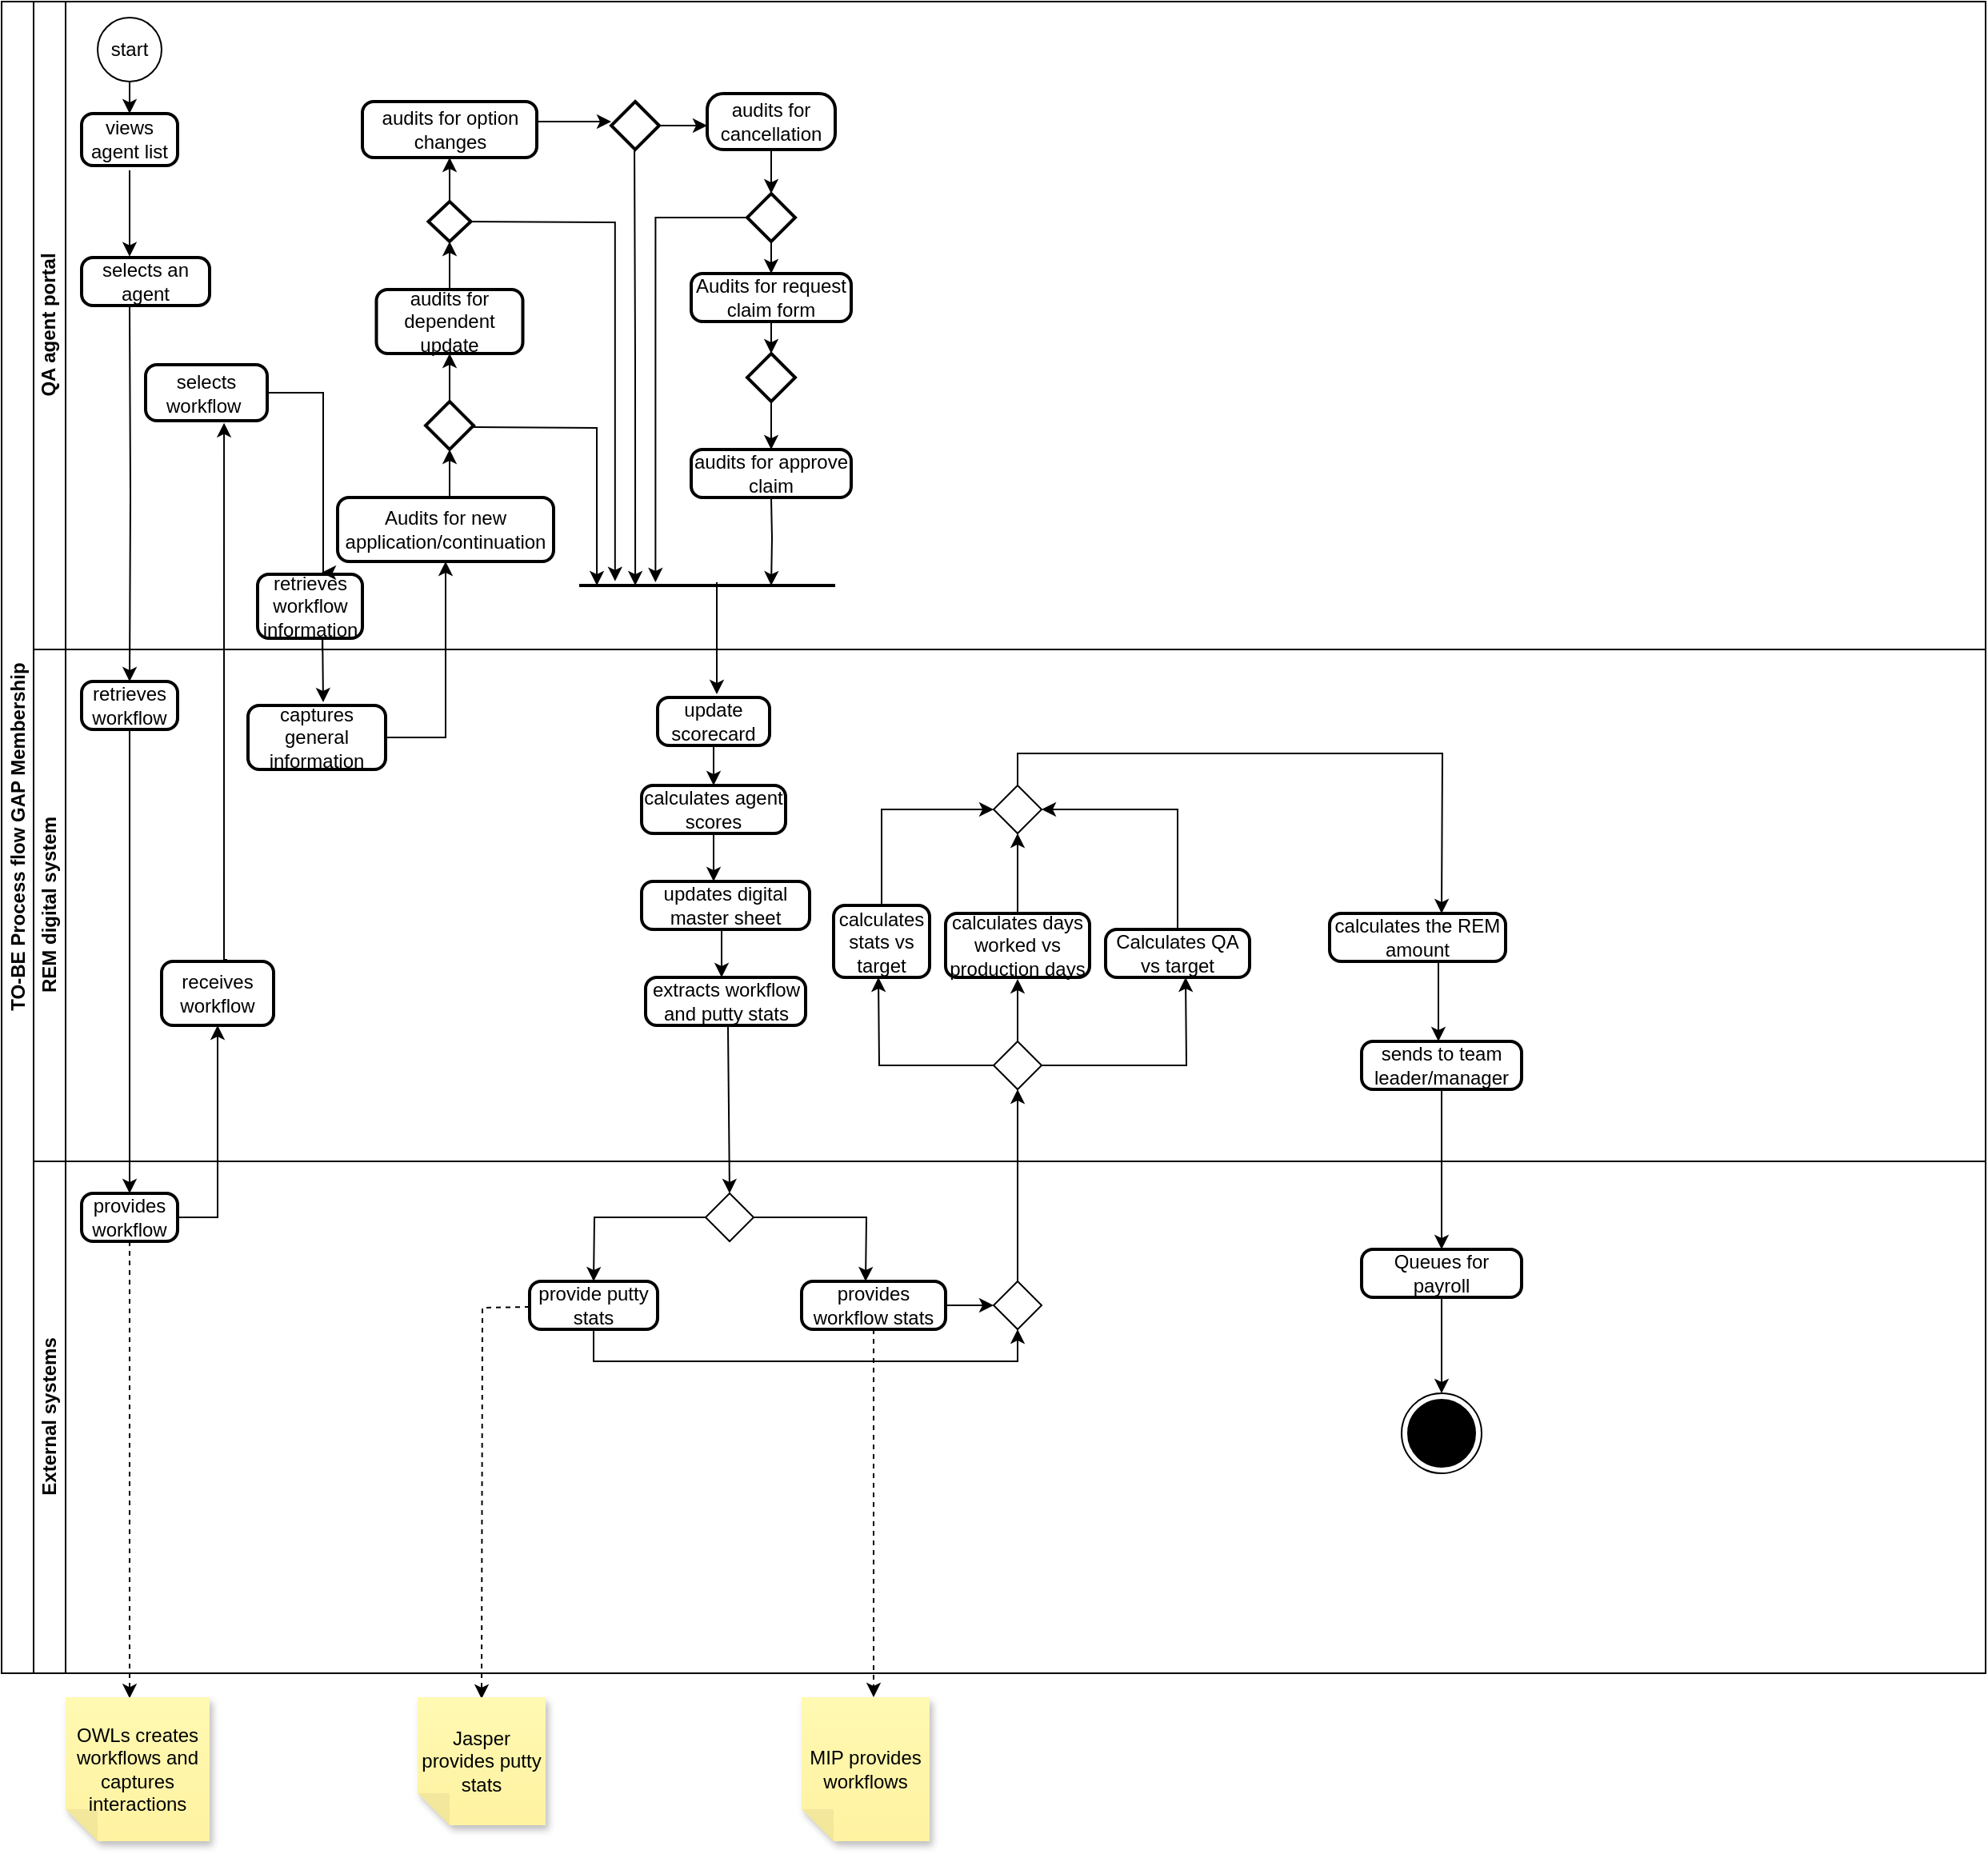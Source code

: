 <mxfile version="26.0.11">
  <diagram id="prtHgNgQTEPvFCAcTncT" name="Page-1">
    <mxGraphModel dx="712" dy="813" grid="1" gridSize="10" guides="1" tooltips="1" connect="1" arrows="1" fold="1" page="1" pageScale="1" pageWidth="827" pageHeight="1169" math="0" shadow="0">
      <root>
        <mxCell id="0" />
        <mxCell id="1" parent="0" />
        <mxCell id="dNxyNK7c78bLwvsdeMH5-19" value="TO-BE Process flow GAP Membership" style="swimlane;html=1;childLayout=stackLayout;resizeParent=1;resizeParentMax=0;horizontal=0;startSize=20;horizontalStack=0;" parent="1" vertex="1">
          <mxGeometry x="60" y="120" width="1240" height="1045" as="geometry" />
        </mxCell>
        <mxCell id="dNxyNK7c78bLwvsdeMH5-20" value="QA agent portal" style="swimlane;html=1;startSize=20;horizontal=0;" parent="dNxyNK7c78bLwvsdeMH5-19" vertex="1">
          <mxGeometry x="20" width="1220" height="405" as="geometry" />
        </mxCell>
        <mxCell id="OFsFPjKPwNeVRa6siwct-4" style="edgeStyle=orthogonalEdgeStyle;rounded=0;orthogonalLoop=1;jettySize=auto;html=1;exitX=0.5;exitY=1;exitDx=0;exitDy=0;" parent="dNxyNK7c78bLwvsdeMH5-20" source="OFsFPjKPwNeVRa6siwct-3" edge="1">
          <mxGeometry relative="1" as="geometry">
            <mxPoint x="60" y="70" as="targetPoint" />
          </mxGeometry>
        </mxCell>
        <mxCell id="dNxyNK7c78bLwvsdeMH5-23" value="start" style="ellipse;whiteSpace=wrap;html=1;" parent="dNxyNK7c78bLwvsdeMH5-20" vertex="1">
          <mxGeometry x="40" y="10" width="40" height="40" as="geometry" />
        </mxCell>
        <mxCell id="OFsFPjKPwNeVRa6siwct-5" value="" style="edgeStyle=orthogonalEdgeStyle;rounded=0;orthogonalLoop=1;jettySize=auto;html=1;exitX=0.5;exitY=1;exitDx=0;exitDy=0;" parent="dNxyNK7c78bLwvsdeMH5-20" source="dNxyNK7c78bLwvsdeMH5-23" target="OFsFPjKPwNeVRa6siwct-3" edge="1">
          <mxGeometry relative="1" as="geometry">
            <mxPoint x="140" y="190" as="targetPoint" />
            <mxPoint x="140" y="170" as="sourcePoint" />
          </mxGeometry>
        </mxCell>
        <mxCell id="OFsFPjKPwNeVRa6siwct-3" value="views agent list" style="rounded=1;whiteSpace=wrap;html=1;absoluteArcSize=1;arcSize=14;strokeWidth=2;" parent="dNxyNK7c78bLwvsdeMH5-20" vertex="1">
          <mxGeometry x="30" y="70" width="60" height="32.5" as="geometry" />
        </mxCell>
        <mxCell id="OFsFPjKPwNeVRa6siwct-49" style="edgeStyle=orthogonalEdgeStyle;rounded=0;orthogonalLoop=1;jettySize=auto;html=1;exitX=1;exitY=0.5;exitDx=0;exitDy=0;" parent="dNxyNK7c78bLwvsdeMH5-20" edge="1">
          <mxGeometry relative="1" as="geometry">
            <mxPoint x="361" y="75" as="targetPoint" />
            <mxPoint x="310" y="75" as="sourcePoint" />
          </mxGeometry>
        </mxCell>
        <mxCell id="OFsFPjKPwNeVRa6siwct-50" style="edgeStyle=orthogonalEdgeStyle;rounded=0;orthogonalLoop=1;jettySize=auto;html=1;exitX=0.5;exitY=1;exitDx=0;exitDy=0;" parent="dNxyNK7c78bLwvsdeMH5-20" source="OFsFPjKPwNeVRa6siwct-51" edge="1">
          <mxGeometry relative="1" as="geometry">
            <mxPoint x="461" y="120" as="targetPoint" />
          </mxGeometry>
        </mxCell>
        <mxCell id="OFsFPjKPwNeVRa6siwct-51" value="audits for cancellation" style="rounded=1;whiteSpace=wrap;html=1;absoluteArcSize=1;arcSize=20;strokeWidth=2;" parent="dNxyNK7c78bLwvsdeMH5-20" vertex="1">
          <mxGeometry x="421" y="57.5" width="80" height="35" as="geometry" />
        </mxCell>
        <mxCell id="OFsFPjKPwNeVRa6siwct-99" style="edgeStyle=orthogonalEdgeStyle;rounded=0;orthogonalLoop=1;jettySize=auto;html=1;entryX=0.75;entryY=0.5;entryDx=0;entryDy=0;entryPerimeter=0;" parent="dNxyNK7c78bLwvsdeMH5-20" target="OFsFPjKPwNeVRa6siwct-98" edge="1">
          <mxGeometry relative="1" as="geometry">
            <mxPoint x="461" y="360" as="targetPoint" />
            <mxPoint x="461" y="310" as="sourcePoint" />
          </mxGeometry>
        </mxCell>
        <mxCell id="OFsFPjKPwNeVRa6siwct-105" style="edgeStyle=orthogonalEdgeStyle;rounded=0;orthogonalLoop=1;jettySize=auto;html=1;exitX=0.5;exitY=1;exitDx=0;exitDy=0;" parent="dNxyNK7c78bLwvsdeMH5-20" source="OFsFPjKPwNeVRa6siwct-52" edge="1">
          <mxGeometry relative="1" as="geometry">
            <mxPoint x="461" y="220" as="targetPoint" />
          </mxGeometry>
        </mxCell>
        <mxCell id="OFsFPjKPwNeVRa6siwct-52" value="Audits for request claim form" style="rounded=1;whiteSpace=wrap;html=1;absoluteArcSize=1;arcSize=14;strokeWidth=2;" parent="dNxyNK7c78bLwvsdeMH5-20" vertex="1">
          <mxGeometry x="411" y="170" width="100" height="30" as="geometry" />
        </mxCell>
        <mxCell id="OFsFPjKPwNeVRa6siwct-53" style="edgeStyle=orthogonalEdgeStyle;rounded=0;orthogonalLoop=1;jettySize=auto;html=1;exitX=1;exitY=0.5;exitDx=0;exitDy=0;exitPerimeter=0;" parent="dNxyNK7c78bLwvsdeMH5-20" source="OFsFPjKPwNeVRa6siwct-54" edge="1">
          <mxGeometry relative="1" as="geometry">
            <mxPoint x="421" y="78" as="targetPoint" />
          </mxGeometry>
        </mxCell>
        <mxCell id="OFsFPjKPwNeVRa6siwct-89" style="edgeStyle=orthogonalEdgeStyle;rounded=0;orthogonalLoop=1;jettySize=auto;html=1;exitX=0.5;exitY=1;exitDx=0;exitDy=0;exitPerimeter=0;entryX=0.219;entryY=1.3;entryDx=0;entryDy=0;entryPerimeter=0;" parent="dNxyNK7c78bLwvsdeMH5-20" edge="1">
          <mxGeometry relative="1" as="geometry">
            <mxPoint x="376.04" y="365" as="targetPoint" />
            <mxPoint x="375.5" y="84.5" as="sourcePoint" />
          </mxGeometry>
        </mxCell>
        <mxCell id="OFsFPjKPwNeVRa6siwct-54" value="" style="strokeWidth=2;html=1;shape=mxgraph.flowchart.decision;whiteSpace=wrap;" parent="dNxyNK7c78bLwvsdeMH5-20" vertex="1">
          <mxGeometry x="361" y="62.5" width="30" height="30" as="geometry" />
        </mxCell>
        <mxCell id="OFsFPjKPwNeVRa6siwct-55" style="edgeStyle=orthogonalEdgeStyle;rounded=0;orthogonalLoop=1;jettySize=auto;html=1;exitX=0.5;exitY=1;exitDx=0;exitDy=0;exitPerimeter=0;" parent="dNxyNK7c78bLwvsdeMH5-20" source="OFsFPjKPwNeVRa6siwct-56" edge="1">
          <mxGeometry relative="1" as="geometry">
            <mxPoint x="461" y="170" as="targetPoint" />
          </mxGeometry>
        </mxCell>
        <mxCell id="OFsFPjKPwNeVRa6siwct-97" style="edgeStyle=orthogonalEdgeStyle;rounded=0;orthogonalLoop=1;jettySize=auto;html=1;exitX=0;exitY=0.5;exitDx=0;exitDy=0;exitPerimeter=0;entryX=0.298;entryY=0.3;entryDx=0;entryDy=0;entryPerimeter=0;" parent="dNxyNK7c78bLwvsdeMH5-20" source="OFsFPjKPwNeVRa6siwct-56" target="OFsFPjKPwNeVRa6siwct-98" edge="1">
          <mxGeometry relative="1" as="geometry">
            <mxPoint x="390" y="360" as="targetPoint" />
          </mxGeometry>
        </mxCell>
        <mxCell id="OFsFPjKPwNeVRa6siwct-56" value="" style="strokeWidth=2;html=1;shape=mxgraph.flowchart.decision;whiteSpace=wrap;" parent="dNxyNK7c78bLwvsdeMH5-20" vertex="1">
          <mxGeometry x="446" y="120" width="30" height="30" as="geometry" />
        </mxCell>
        <mxCell id="OFsFPjKPwNeVRa6siwct-72" value="selects workflow&amp;nbsp;" style="rounded=1;whiteSpace=wrap;html=1;absoluteArcSize=1;arcSize=14;strokeWidth=2;" parent="dNxyNK7c78bLwvsdeMH5-20" vertex="1">
          <mxGeometry x="70" y="227" width="76" height="35" as="geometry" />
        </mxCell>
        <mxCell id="OFsFPjKPwNeVRa6siwct-74" value="Audits for new application/continuation" style="rounded=1;whiteSpace=wrap;html=1;absoluteArcSize=1;arcSize=14;strokeWidth=2;" parent="dNxyNK7c78bLwvsdeMH5-20" vertex="1">
          <mxGeometry x="190" y="310" width="135" height="40" as="geometry" />
        </mxCell>
        <mxCell id="OFsFPjKPwNeVRa6siwct-75" value="audits for dependent update" style="rounded=1;whiteSpace=wrap;html=1;absoluteArcSize=1;arcSize=14;strokeWidth=2;" parent="dNxyNK7c78bLwvsdeMH5-20" vertex="1">
          <mxGeometry x="214.25" y="180" width="91.5" height="40" as="geometry" />
        </mxCell>
        <mxCell id="OFsFPjKPwNeVRa6siwct-76" value="audits for option changes" style="rounded=1;whiteSpace=wrap;html=1;absoluteArcSize=1;arcSize=14;strokeWidth=2;" parent="dNxyNK7c78bLwvsdeMH5-20" vertex="1">
          <mxGeometry x="205.5" y="62.5" width="109" height="35" as="geometry" />
        </mxCell>
        <mxCell id="OFsFPjKPwNeVRa6siwct-90" style="edgeStyle=orthogonalEdgeStyle;rounded=0;orthogonalLoop=1;jettySize=auto;html=1;exitX=0.5;exitY=0;exitDx=0;exitDy=0;exitPerimeter=0;entryX=0.5;entryY=1;entryDx=0;entryDy=0;" parent="dNxyNK7c78bLwvsdeMH5-20" source="OFsFPjKPwNeVRa6siwct-78" target="OFsFPjKPwNeVRa6siwct-75" edge="1">
          <mxGeometry relative="1" as="geometry" />
        </mxCell>
        <mxCell id="OFsFPjKPwNeVRa6siwct-93" style="edgeStyle=orthogonalEdgeStyle;rounded=0;orthogonalLoop=1;jettySize=auto;html=1;exitX=1;exitY=0.5;exitDx=0;exitDy=0;exitPerimeter=0;entryX=0.069;entryY=0.5;entryDx=0;entryDy=0;entryPerimeter=0;" parent="dNxyNK7c78bLwvsdeMH5-20" target="OFsFPjKPwNeVRa6siwct-98" edge="1">
          <mxGeometry relative="1" as="geometry">
            <mxPoint x="348.68" y="359.33" as="targetPoint" />
            <mxPoint x="275" y="266" as="sourcePoint" />
          </mxGeometry>
        </mxCell>
        <mxCell id="OFsFPjKPwNeVRa6siwct-78" value="" style="strokeWidth=2;html=1;shape=mxgraph.flowchart.decision;whiteSpace=wrap;" parent="dNxyNK7c78bLwvsdeMH5-20" vertex="1">
          <mxGeometry x="245" y="250" width="30" height="30" as="geometry" />
        </mxCell>
        <mxCell id="OFsFPjKPwNeVRa6siwct-87" style="edgeStyle=orthogonalEdgeStyle;rounded=0;orthogonalLoop=1;jettySize=auto;html=1;exitX=0.5;exitY=0;exitDx=0;exitDy=0;exitPerimeter=0;entryX=0.5;entryY=1;entryDx=0;entryDy=0;" parent="dNxyNK7c78bLwvsdeMH5-20" source="OFsFPjKPwNeVRa6siwct-82" target="OFsFPjKPwNeVRa6siwct-76" edge="1">
          <mxGeometry relative="1" as="geometry" />
        </mxCell>
        <mxCell id="OFsFPjKPwNeVRa6siwct-92" style="edgeStyle=orthogonalEdgeStyle;rounded=0;orthogonalLoop=1;jettySize=auto;html=1;exitX=1;exitY=0.5;exitDx=0;exitDy=0;exitPerimeter=0;entryX=0.14;entryY=0.233;entryDx=0;entryDy=0;entryPerimeter=0;" parent="dNxyNK7c78bLwvsdeMH5-20" target="OFsFPjKPwNeVRa6siwct-98" edge="1">
          <mxGeometry relative="1" as="geometry">
            <mxPoint x="364" y="360" as="targetPoint" />
            <mxPoint x="267.25" y="137.5" as="sourcePoint" />
          </mxGeometry>
        </mxCell>
        <mxCell id="OFsFPjKPwNeVRa6siwct-82" value="" style="strokeWidth=2;html=1;shape=mxgraph.flowchart.decision;whiteSpace=wrap;" parent="dNxyNK7c78bLwvsdeMH5-20" vertex="1">
          <mxGeometry x="246.75" y="125" width="26.5" height="25" as="geometry" />
        </mxCell>
        <mxCell id="OFsFPjKPwNeVRa6siwct-88" style="edgeStyle=orthogonalEdgeStyle;rounded=0;orthogonalLoop=1;jettySize=auto;html=1;exitX=0.5;exitY=0;exitDx=0;exitDy=0;entryX=0.5;entryY=1;entryDx=0;entryDy=0;entryPerimeter=0;" parent="dNxyNK7c78bLwvsdeMH5-20" source="OFsFPjKPwNeVRa6siwct-75" target="OFsFPjKPwNeVRa6siwct-82" edge="1">
          <mxGeometry relative="1" as="geometry" />
        </mxCell>
        <mxCell id="OFsFPjKPwNeVRa6siwct-91" style="edgeStyle=orthogonalEdgeStyle;rounded=0;orthogonalLoop=1;jettySize=auto;html=1;exitX=0.5;exitY=0;exitDx=0;exitDy=0;entryX=0.5;entryY=1;entryDx=0;entryDy=0;entryPerimeter=0;" parent="dNxyNK7c78bLwvsdeMH5-20" source="OFsFPjKPwNeVRa6siwct-74" target="OFsFPjKPwNeVRa6siwct-78" edge="1">
          <mxGeometry relative="1" as="geometry" />
        </mxCell>
        <mxCell id="OFsFPjKPwNeVRa6siwct-98" value="" style="line;strokeWidth=2;html=1;" parent="dNxyNK7c78bLwvsdeMH5-20" vertex="1">
          <mxGeometry x="341" y="360" width="160" height="10" as="geometry" />
        </mxCell>
        <mxCell id="OFsFPjKPwNeVRa6siwct-101" value="" style="endArrow=classic;html=1;rounded=0;" parent="dNxyNK7c78bLwvsdeMH5-20" edge="1">
          <mxGeometry width="50" height="50" relative="1" as="geometry">
            <mxPoint x="427" y="363" as="sourcePoint" />
            <mxPoint x="427" y="433" as="targetPoint" />
          </mxGeometry>
        </mxCell>
        <mxCell id="Nf8IEL31joCPBYQGHoLH-1" style="edgeStyle=orthogonalEdgeStyle;rounded=0;orthogonalLoop=1;jettySize=auto;html=1;exitX=0.5;exitY=1;exitDx=0;exitDy=0;exitPerimeter=0;entryX=0.5;entryY=0;entryDx=0;entryDy=0;" edge="1" parent="dNxyNK7c78bLwvsdeMH5-20" source="OFsFPjKPwNeVRa6siwct-107" target="fAiptgPwoaIp5djZWvxq-43">
          <mxGeometry relative="1" as="geometry" />
        </mxCell>
        <mxCell id="OFsFPjKPwNeVRa6siwct-107" value="" style="strokeWidth=2;html=1;shape=mxgraph.flowchart.decision;whiteSpace=wrap;" parent="dNxyNK7c78bLwvsdeMH5-20" vertex="1">
          <mxGeometry x="446" y="220" width="30" height="30" as="geometry" />
        </mxCell>
        <mxCell id="fAiptgPwoaIp5djZWvxq-43" value="audits for approve claim" style="rounded=1;whiteSpace=wrap;html=1;absoluteArcSize=1;arcSize=14;strokeWidth=2;" parent="dNxyNK7c78bLwvsdeMH5-20" vertex="1">
          <mxGeometry x="411" y="280" width="100" height="30" as="geometry" />
        </mxCell>
        <mxCell id="OFsFPjKPwNeVRa6siwct-112" value="selects an agent" style="rounded=1;whiteSpace=wrap;html=1;absoluteArcSize=1;arcSize=14;strokeWidth=2;" parent="dNxyNK7c78bLwvsdeMH5-20" vertex="1">
          <mxGeometry x="30" y="160" width="80" height="30" as="geometry" />
        </mxCell>
        <mxCell id="OFsFPjKPwNeVRa6siwct-113" style="edgeStyle=orthogonalEdgeStyle;rounded=0;orthogonalLoop=1;jettySize=auto;html=1;exitX=0.5;exitY=1;exitDx=0;exitDy=0;entryX=0.375;entryY=-0.122;entryDx=0;entryDy=0;entryPerimeter=0;" parent="dNxyNK7c78bLwvsdeMH5-20" edge="1">
          <mxGeometry relative="1" as="geometry">
            <mxPoint x="60" y="105.5" as="sourcePoint" />
            <mxPoint x="60" y="159.34" as="targetPoint" />
            <Array as="points">
              <mxPoint x="60" y="153" />
              <mxPoint x="60" y="153" />
            </Array>
          </mxGeometry>
        </mxCell>
        <mxCell id="Nf8IEL31joCPBYQGHoLH-8" style="edgeStyle=orthogonalEdgeStyle;rounded=0;orthogonalLoop=1;jettySize=auto;html=1;exitX=0.5;exitY=1;exitDx=0;exitDy=0;" edge="1" parent="dNxyNK7c78bLwvsdeMH5-20">
          <mxGeometry relative="1" as="geometry">
            <mxPoint x="181" y="438" as="targetPoint" />
            <mxPoint x="180.5" y="406" as="sourcePoint" />
            <Array as="points">
              <mxPoint x="181" y="390" />
              <mxPoint x="181" y="390" />
            </Array>
          </mxGeometry>
        </mxCell>
        <mxCell id="Nf8IEL31joCPBYQGHoLH-5" value="retrieves workflow information" style="rounded=1;whiteSpace=wrap;html=1;absoluteArcSize=1;arcSize=14;strokeWidth=2;" vertex="1" parent="dNxyNK7c78bLwvsdeMH5-20">
          <mxGeometry x="140" y="358" width="65.5" height="40" as="geometry" />
        </mxCell>
        <mxCell id="OFsFPjKPwNeVRa6siwct-103" style="edgeStyle=orthogonalEdgeStyle;rounded=0;orthogonalLoop=1;jettySize=auto;html=1;exitX=1;exitY=0.5;exitDx=0;exitDy=0;" parent="dNxyNK7c78bLwvsdeMH5-20" edge="1">
          <mxGeometry relative="1" as="geometry">
            <mxPoint x="180" y="357" as="targetPoint" />
            <mxPoint x="146" y="244.5" as="sourcePoint" />
            <Array as="points">
              <mxPoint x="181" y="245" />
            </Array>
          </mxGeometry>
        </mxCell>
        <mxCell id="dNxyNK7c78bLwvsdeMH5-21" value="REM digital system" style="swimlane;html=1;startSize=20;horizontal=0;" parent="dNxyNK7c78bLwvsdeMH5-19" vertex="1">
          <mxGeometry x="20" y="405" width="1220" height="320" as="geometry" />
        </mxCell>
        <mxCell id="OFsFPjKPwNeVRa6siwct-8" style="edgeStyle=orthogonalEdgeStyle;rounded=0;orthogonalLoop=1;jettySize=auto;html=1;exitX=0.5;exitY=1;exitDx=0;exitDy=0;" parent="dNxyNK7c78bLwvsdeMH5-21" source="fAiptgPwoaIp5djZWvxq-2" edge="1">
          <mxGeometry relative="1" as="geometry">
            <mxPoint x="60" y="340" as="targetPoint" />
          </mxGeometry>
        </mxCell>
        <mxCell id="fAiptgPwoaIp5djZWvxq-2" value="retrieves workflow" style="rounded=1;whiteSpace=wrap;html=1;absoluteArcSize=1;arcSize=14;strokeWidth=2;" parent="dNxyNK7c78bLwvsdeMH5-21" vertex="1">
          <mxGeometry x="30" y="20" width="60" height="30" as="geometry" />
        </mxCell>
        <mxCell id="OFsFPjKPwNeVRa6siwct-83" value="captures general information" style="rounded=1;whiteSpace=wrap;html=1;absoluteArcSize=1;arcSize=14;strokeWidth=2;" parent="dNxyNK7c78bLwvsdeMH5-21" vertex="1">
          <mxGeometry x="134" y="35" width="86" height="40" as="geometry" />
        </mxCell>
        <mxCell id="OFsFPjKPwNeVRa6siwct-109" style="edgeStyle=orthogonalEdgeStyle;rounded=0;orthogonalLoop=1;jettySize=auto;html=1;exitX=0.5;exitY=1;exitDx=0;exitDy=0;" parent="dNxyNK7c78bLwvsdeMH5-21" source="fAiptgPwoaIp5djZWvxq-55" edge="1">
          <mxGeometry relative="1" as="geometry">
            <mxPoint x="425" y="85" as="targetPoint" />
          </mxGeometry>
        </mxCell>
        <mxCell id="fAiptgPwoaIp5djZWvxq-55" value="update scorecard" style="rounded=1;whiteSpace=wrap;html=1;absoluteArcSize=1;arcSize=14;strokeWidth=2;" parent="dNxyNK7c78bLwvsdeMH5-21" vertex="1">
          <mxGeometry x="390" y="30" width="70" height="30" as="geometry" />
        </mxCell>
        <mxCell id="OFsFPjKPwNeVRa6siwct-110" style="edgeStyle=orthogonalEdgeStyle;rounded=0;orthogonalLoop=1;jettySize=auto;html=1;exitX=0.5;exitY=1;exitDx=0;exitDy=0;" parent="dNxyNK7c78bLwvsdeMH5-21" source="fAiptgPwoaIp5djZWvxq-57" edge="1">
          <mxGeometry relative="1" as="geometry">
            <mxPoint x="425" y="145" as="targetPoint" />
          </mxGeometry>
        </mxCell>
        <mxCell id="fAiptgPwoaIp5djZWvxq-57" value="calculates agent scores" style="rounded=1;whiteSpace=wrap;html=1;absoluteArcSize=1;arcSize=14;strokeWidth=2;" parent="dNxyNK7c78bLwvsdeMH5-21" vertex="1">
          <mxGeometry x="380" y="85" width="90" height="30" as="geometry" />
        </mxCell>
        <mxCell id="OFsFPjKPwNeVRa6siwct-111" style="edgeStyle=orthogonalEdgeStyle;rounded=0;orthogonalLoop=1;jettySize=auto;html=1;exitX=0.5;exitY=1;exitDx=0;exitDy=0;" parent="dNxyNK7c78bLwvsdeMH5-21" source="fAiptgPwoaIp5djZWvxq-60" edge="1">
          <mxGeometry relative="1" as="geometry">
            <mxPoint x="430" y="205" as="targetPoint" />
          </mxGeometry>
        </mxCell>
        <mxCell id="fAiptgPwoaIp5djZWvxq-60" value="updates digital master sheet" style="rounded=1;whiteSpace=wrap;html=1;absoluteArcSize=1;arcSize=14;strokeWidth=2;" parent="dNxyNK7c78bLwvsdeMH5-21" vertex="1">
          <mxGeometry x="380" y="145" width="105" height="30" as="geometry" />
        </mxCell>
        <mxCell id="fAiptgPwoaIp5djZWvxq-62" value="extracts workflow and putty stats" style="rounded=1;whiteSpace=wrap;html=1;absoluteArcSize=1;arcSize=14;strokeWidth=2;" parent="dNxyNK7c78bLwvsdeMH5-21" vertex="1">
          <mxGeometry x="382.5" y="205" width="100" height="30" as="geometry" />
        </mxCell>
        <mxCell id="OFsFPjKPwNeVRa6siwct-144" style="edgeStyle=orthogonalEdgeStyle;rounded=0;orthogonalLoop=1;jettySize=auto;html=1;exitX=0.5;exitY=0;exitDx=0;exitDy=0;entryX=1;entryY=0.5;entryDx=0;entryDy=0;" parent="dNxyNK7c78bLwvsdeMH5-21" source="fAiptgPwoaIp5djZWvxq-88" target="OFsFPjKPwNeVRa6siwct-143" edge="1">
          <mxGeometry relative="1" as="geometry" />
        </mxCell>
        <mxCell id="fAiptgPwoaIp5djZWvxq-88" value="Calculates QA vs target" style="rounded=1;whiteSpace=wrap;html=1;absoluteArcSize=1;arcSize=14;strokeWidth=2;" parent="dNxyNK7c78bLwvsdeMH5-21" vertex="1">
          <mxGeometry x="670" y="175" width="90" height="30" as="geometry" />
        </mxCell>
        <mxCell id="OFsFPjKPwNeVRa6siwct-142" style="edgeStyle=orthogonalEdgeStyle;rounded=0;orthogonalLoop=1;jettySize=auto;html=1;exitX=0.5;exitY=0;exitDx=0;exitDy=0;" parent="dNxyNK7c78bLwvsdeMH5-21" source="fAiptgPwoaIp5djZWvxq-85" edge="1">
          <mxGeometry relative="1" as="geometry">
            <mxPoint x="615" y="115" as="targetPoint" />
          </mxGeometry>
        </mxCell>
        <mxCell id="fAiptgPwoaIp5djZWvxq-85" value="calculates days worked vs production days" style="rounded=1;whiteSpace=wrap;html=1;absoluteArcSize=1;arcSize=14;strokeWidth=2;" parent="dNxyNK7c78bLwvsdeMH5-21" vertex="1">
          <mxGeometry x="570" y="165" width="90" height="40" as="geometry" />
        </mxCell>
        <mxCell id="OFsFPjKPwNeVRa6siwct-134" style="edgeStyle=orthogonalEdgeStyle;rounded=0;orthogonalLoop=1;jettySize=auto;html=1;exitX=0;exitY=0.5;exitDx=0;exitDy=0;" parent="dNxyNK7c78bLwvsdeMH5-21" source="OFsFPjKPwNeVRa6siwct-133" edge="1">
          <mxGeometry width="620" height="205" relative="1" as="geometry">
            <mxPoint x="528" y="205" as="targetPoint" />
            <mxPoint x="581" y="260" as="sourcePoint" />
          </mxGeometry>
        </mxCell>
        <mxCell id="fAiptgPwoaIp5djZWvxq-84" value="calculates stats vs target" style="rounded=1;whiteSpace=wrap;html=1;absoluteArcSize=1;arcSize=14;strokeWidth=2;" parent="OFsFPjKPwNeVRa6siwct-134" vertex="1">
          <mxGeometry x="500" y="160" width="60" height="45" as="geometry" />
        </mxCell>
        <mxCell id="OFsFPjKPwNeVRa6siwct-138" style="edgeStyle=orthogonalEdgeStyle;rounded=0;orthogonalLoop=1;jettySize=auto;html=1;exitX=0.5;exitY=0;exitDx=0;exitDy=0;" parent="dNxyNK7c78bLwvsdeMH5-21" edge="1">
          <mxGeometry relative="1" as="geometry">
            <mxPoint x="615" y="206" as="targetPoint" />
            <mxPoint x="615" y="256" as="sourcePoint" />
          </mxGeometry>
        </mxCell>
        <mxCell id="OFsFPjKPwNeVRa6siwct-140" style="edgeStyle=orthogonalEdgeStyle;rounded=0;orthogonalLoop=1;jettySize=auto;html=1;exitX=1;exitY=0.5;exitDx=0;exitDy=0;" parent="dNxyNK7c78bLwvsdeMH5-21" source="OFsFPjKPwNeVRa6siwct-133" edge="1">
          <mxGeometry relative="1" as="geometry">
            <mxPoint x="720" y="205" as="targetPoint" />
          </mxGeometry>
        </mxCell>
        <mxCell id="OFsFPjKPwNeVRa6siwct-133" value="" style="rhombus;whiteSpace=wrap;html=1;" parent="dNxyNK7c78bLwvsdeMH5-21" vertex="1">
          <mxGeometry x="600" y="245" width="30" height="30" as="geometry" />
        </mxCell>
        <mxCell id="OFsFPjKPwNeVRa6siwct-146" style="edgeStyle=orthogonalEdgeStyle;rounded=0;orthogonalLoop=1;jettySize=auto;html=1;exitX=0.5;exitY=0;exitDx=0;exitDy=0;" parent="dNxyNK7c78bLwvsdeMH5-21" source="OFsFPjKPwNeVRa6siwct-143" edge="1">
          <mxGeometry relative="1" as="geometry">
            <mxPoint x="880" y="165" as="targetPoint" />
          </mxGeometry>
        </mxCell>
        <mxCell id="OFsFPjKPwNeVRa6siwct-143" value="" style="rhombus;whiteSpace=wrap;html=1;" parent="dNxyNK7c78bLwvsdeMH5-21" vertex="1">
          <mxGeometry x="600" y="85" width="30" height="30" as="geometry" />
        </mxCell>
        <mxCell id="OFsFPjKPwNeVRa6siwct-145" style="edgeStyle=orthogonalEdgeStyle;rounded=0;orthogonalLoop=1;jettySize=auto;html=1;exitX=0.5;exitY=0;exitDx=0;exitDy=0;entryX=0;entryY=0.5;entryDx=0;entryDy=0;" parent="dNxyNK7c78bLwvsdeMH5-21" source="fAiptgPwoaIp5djZWvxq-84" target="OFsFPjKPwNeVRa6siwct-143" edge="1">
          <mxGeometry relative="1" as="geometry" />
        </mxCell>
        <mxCell id="OFsFPjKPwNeVRa6siwct-149" style="edgeStyle=orthogonalEdgeStyle;rounded=0;orthogonalLoop=1;jettySize=auto;html=1;exitX=0.5;exitY=1;exitDx=0;exitDy=0;" parent="dNxyNK7c78bLwvsdeMH5-21" edge="1">
          <mxGeometry relative="1" as="geometry">
            <mxPoint x="878" y="245" as="targetPoint" />
            <mxPoint x="878" y="195" as="sourcePoint" />
          </mxGeometry>
        </mxCell>
        <mxCell id="fAiptgPwoaIp5djZWvxq-101" value="calculates the REM amount" style="rounded=1;whiteSpace=wrap;html=1;absoluteArcSize=1;arcSize=14;strokeWidth=2;" parent="dNxyNK7c78bLwvsdeMH5-21" vertex="1">
          <mxGeometry x="810" y="165" width="110" height="30" as="geometry" />
        </mxCell>
        <mxCell id="OFsFPjKPwNeVRa6siwct-150" style="edgeStyle=orthogonalEdgeStyle;rounded=0;orthogonalLoop=1;jettySize=auto;html=1;exitX=0.5;exitY=1;exitDx=0;exitDy=0;" parent="dNxyNK7c78bLwvsdeMH5-21" source="fAiptgPwoaIp5djZWvxq-103" edge="1">
          <mxGeometry relative="1" as="geometry">
            <mxPoint x="880" y="375" as="targetPoint" />
          </mxGeometry>
        </mxCell>
        <mxCell id="fAiptgPwoaIp5djZWvxq-103" value="sends to team leader/manager" style="rounded=1;whiteSpace=wrap;html=1;absoluteArcSize=1;arcSize=14;strokeWidth=2;" parent="dNxyNK7c78bLwvsdeMH5-21" vertex="1">
          <mxGeometry x="830" y="245" width="100" height="30" as="geometry" />
        </mxCell>
        <mxCell id="dNxyNK7c78bLwvsdeMH5-22" value="External systems" style="swimlane;html=1;startSize=20;horizontal=0;" parent="dNxyNK7c78bLwvsdeMH5-19" vertex="1">
          <mxGeometry x="20" y="725" width="1220" height="320" as="geometry" />
        </mxCell>
        <mxCell id="OFsFPjKPwNeVRa6siwct-152" style="edgeStyle=orthogonalEdgeStyle;rounded=0;orthogonalLoop=1;jettySize=auto;html=1;exitX=0.5;exitY=1;exitDx=0;exitDy=0;dashed=1;" parent="dNxyNK7c78bLwvsdeMH5-22" source="OFsFPjKPwNeVRa6siwct-10" edge="1">
          <mxGeometry relative="1" as="geometry">
            <mxPoint x="60" y="335.667" as="targetPoint" />
          </mxGeometry>
        </mxCell>
        <mxCell id="OFsFPjKPwNeVRa6siwct-10" value="provides workflow" style="rounded=1;whiteSpace=wrap;html=1;absoluteArcSize=1;arcSize=14;strokeWidth=2;" parent="dNxyNK7c78bLwvsdeMH5-22" vertex="1">
          <mxGeometry x="30" y="20" width="60" height="30" as="geometry" />
        </mxCell>
        <mxCell id="OFsFPjKPwNeVRa6siwct-129" style="edgeStyle=orthogonalEdgeStyle;rounded=0;orthogonalLoop=1;jettySize=auto;html=1;exitX=1;exitY=0.5;exitDx=0;exitDy=0;" parent="dNxyNK7c78bLwvsdeMH5-22" source="fAiptgPwoaIp5djZWvxq-68" edge="1">
          <mxGeometry relative="1" as="geometry">
            <mxPoint x="600" y="90" as="targetPoint" />
          </mxGeometry>
        </mxCell>
        <mxCell id="OFsFPjKPwNeVRa6siwct-154" style="edgeStyle=orthogonalEdgeStyle;rounded=0;orthogonalLoop=1;jettySize=auto;html=1;exitX=0.5;exitY=1;exitDx=0;exitDy=0;dashed=1;" parent="dNxyNK7c78bLwvsdeMH5-22" source="fAiptgPwoaIp5djZWvxq-68" edge="1">
          <mxGeometry relative="1" as="geometry">
            <mxPoint x="525" y="335" as="targetPoint" />
          </mxGeometry>
        </mxCell>
        <mxCell id="fAiptgPwoaIp5djZWvxq-68" value="provides workflow stats" style="rounded=1;whiteSpace=wrap;html=1;absoluteArcSize=1;arcSize=14;strokeWidth=2;" parent="dNxyNK7c78bLwvsdeMH5-22" vertex="1">
          <mxGeometry x="480" y="75" width="90" height="30" as="geometry" />
        </mxCell>
        <mxCell id="OFsFPjKPwNeVRa6siwct-131" style="edgeStyle=orthogonalEdgeStyle;rounded=0;orthogonalLoop=1;jettySize=auto;html=1;exitX=0.5;exitY=1;exitDx=0;exitDy=0;entryX=0.5;entryY=1;entryDx=0;entryDy=0;" parent="dNxyNK7c78bLwvsdeMH5-22" source="fAiptgPwoaIp5djZWvxq-67" target="OFsFPjKPwNeVRa6siwct-130" edge="1">
          <mxGeometry relative="1" as="geometry" />
        </mxCell>
        <mxCell id="OFsFPjKPwNeVRa6siwct-153" style="edgeStyle=orthogonalEdgeStyle;rounded=0;orthogonalLoop=1;jettySize=auto;html=1;exitX=0;exitY=0.5;exitDx=0;exitDy=0;dashed=1;" parent="dNxyNK7c78bLwvsdeMH5-22" edge="1">
          <mxGeometry relative="1" as="geometry">
            <mxPoint x="280" y="336" as="targetPoint" />
            <mxPoint x="310" y="91" as="sourcePoint" />
          </mxGeometry>
        </mxCell>
        <mxCell id="fAiptgPwoaIp5djZWvxq-67" value="provide putty stats" style="rounded=1;whiteSpace=wrap;html=1;absoluteArcSize=1;arcSize=14;strokeWidth=2;" parent="dNxyNK7c78bLwvsdeMH5-22" vertex="1">
          <mxGeometry x="310" y="75" width="80" height="30" as="geometry" />
        </mxCell>
        <mxCell id="OFsFPjKPwNeVRa6siwct-121" value="" style="endArrow=classic;html=1;rounded=0;entryX=0.5;entryY=0;entryDx=0;entryDy=0;" parent="dNxyNK7c78bLwvsdeMH5-22" target="OFsFPjKPwNeVRa6siwct-122" edge="1">
          <mxGeometry width="50" height="50" relative="1" as="geometry">
            <mxPoint x="434" y="-84" as="sourcePoint" />
            <mxPoint x="434" y="16" as="targetPoint" />
          </mxGeometry>
        </mxCell>
        <mxCell id="OFsFPjKPwNeVRa6siwct-126" style="edgeStyle=orthogonalEdgeStyle;rounded=0;orthogonalLoop=1;jettySize=auto;html=1;exitX=0;exitY=0.5;exitDx=0;exitDy=0;" parent="dNxyNK7c78bLwvsdeMH5-22" source="OFsFPjKPwNeVRa6siwct-122" edge="1">
          <mxGeometry relative="1" as="geometry">
            <mxPoint x="350" y="75" as="targetPoint" />
          </mxGeometry>
        </mxCell>
        <mxCell id="OFsFPjKPwNeVRa6siwct-127" style="edgeStyle=orthogonalEdgeStyle;rounded=0;orthogonalLoop=1;jettySize=auto;html=1;exitX=1;exitY=0.5;exitDx=0;exitDy=0;" parent="dNxyNK7c78bLwvsdeMH5-22" source="OFsFPjKPwNeVRa6siwct-122" edge="1">
          <mxGeometry relative="1" as="geometry">
            <mxPoint x="520" y="75" as="targetPoint" />
          </mxGeometry>
        </mxCell>
        <mxCell id="OFsFPjKPwNeVRa6siwct-122" value="" style="rhombus;whiteSpace=wrap;html=1;" parent="dNxyNK7c78bLwvsdeMH5-22" vertex="1">
          <mxGeometry x="420" y="20" width="30" height="30" as="geometry" />
        </mxCell>
        <mxCell id="OFsFPjKPwNeVRa6siwct-132" style="edgeStyle=orthogonalEdgeStyle;rounded=0;orthogonalLoop=1;jettySize=auto;html=1;exitX=0.5;exitY=0;exitDx=0;exitDy=0;" parent="dNxyNK7c78bLwvsdeMH5-22" source="OFsFPjKPwNeVRa6siwct-130" edge="1">
          <mxGeometry relative="1" as="geometry">
            <mxPoint x="615" y="-45" as="targetPoint" />
          </mxGeometry>
        </mxCell>
        <mxCell id="OFsFPjKPwNeVRa6siwct-130" value="" style="rhombus;whiteSpace=wrap;html=1;" parent="dNxyNK7c78bLwvsdeMH5-22" vertex="1">
          <mxGeometry x="600" y="75" width="30" height="30" as="geometry" />
        </mxCell>
        <mxCell id="OFsFPjKPwNeVRa6siwct-151" style="edgeStyle=orthogonalEdgeStyle;rounded=0;orthogonalLoop=1;jettySize=auto;html=1;exitX=0.5;exitY=1;exitDx=0;exitDy=0;" parent="dNxyNK7c78bLwvsdeMH5-22" source="fAiptgPwoaIp5djZWvxq-105" edge="1">
          <mxGeometry relative="1" as="geometry">
            <mxPoint x="880" y="145" as="targetPoint" />
          </mxGeometry>
        </mxCell>
        <mxCell id="fAiptgPwoaIp5djZWvxq-105" value="Queues for payroll" style="rounded=1;whiteSpace=wrap;html=1;absoluteArcSize=1;arcSize=14;strokeWidth=2;" parent="dNxyNK7c78bLwvsdeMH5-22" vertex="1">
          <mxGeometry x="830" y="55" width="100" height="30" as="geometry" />
        </mxCell>
        <mxCell id="fAiptgPwoaIp5djZWvxq-107" value="" style="ellipse;html=1;shape=endState;fillColor=strokeColor;" parent="dNxyNK7c78bLwvsdeMH5-22" vertex="1">
          <mxGeometry x="855" y="145" width="50" height="50" as="geometry" />
        </mxCell>
        <mxCell id="OFsFPjKPwNeVRa6siwct-6" style="edgeStyle=orthogonalEdgeStyle;rounded=0;orthogonalLoop=1;jettySize=auto;html=1;entryX=0.5;entryY=0;entryDx=0;entryDy=0;" parent="dNxyNK7c78bLwvsdeMH5-19" target="fAiptgPwoaIp5djZWvxq-2" edge="1">
          <mxGeometry relative="1" as="geometry">
            <mxPoint x="80" y="406" as="targetPoint" />
            <mxPoint x="80" y="191" as="sourcePoint" />
          </mxGeometry>
        </mxCell>
        <mxCell id="OFsFPjKPwNeVRa6siwct-104" style="edgeStyle=orthogonalEdgeStyle;rounded=0;orthogonalLoop=1;jettySize=auto;html=1;exitX=1;exitY=0.5;exitDx=0;exitDy=0;entryX=0.5;entryY=1;entryDx=0;entryDy=0;" parent="dNxyNK7c78bLwvsdeMH5-19" source="OFsFPjKPwNeVRa6siwct-83" target="OFsFPjKPwNeVRa6siwct-74" edge="1">
          <mxGeometry relative="1" as="geometry" />
        </mxCell>
        <mxCell id="fAiptgPwoaIp5djZWvxq-12" value="OWLs creates workflows and captures interactions" style="shape=note;whiteSpace=wrap;html=1;backgroundOutline=1;fontColor=#000000;darkOpacity=0.05;fillColor=#FFF9B2;strokeColor=none;fillStyle=solid;direction=west;gradientDirection=north;gradientColor=#FFF2A1;shadow=1;size=20;pointerEvents=1;" parent="1" vertex="1">
          <mxGeometry x="100" y="1180" width="90" height="90" as="geometry" />
        </mxCell>
        <mxCell id="fAiptgPwoaIp5djZWvxq-108" value="Jasper provides putty stats" style="shape=note;whiteSpace=wrap;html=1;backgroundOutline=1;fontColor=#000000;darkOpacity=0.05;fillColor=#FFF9B2;strokeColor=none;fillStyle=solid;direction=west;gradientDirection=north;gradientColor=#FFF2A1;shadow=1;size=20;pointerEvents=1;" parent="1" vertex="1">
          <mxGeometry x="320" y="1180" width="80" height="80" as="geometry" />
        </mxCell>
        <mxCell id="fAiptgPwoaIp5djZWvxq-109" value="MIP provides workflows" style="shape=note;whiteSpace=wrap;html=1;backgroundOutline=1;fontColor=#000000;darkOpacity=0.05;fillColor=#FFF9B2;strokeColor=none;fillStyle=solid;direction=west;gradientDirection=north;gradientColor=#FFF2A1;shadow=1;size=20;pointerEvents=1;" parent="1" vertex="1">
          <mxGeometry x="560" y="1180" width="80" height="90" as="geometry" />
        </mxCell>
        <mxCell id="Nf8IEL31joCPBYQGHoLH-3" style="edgeStyle=orthogonalEdgeStyle;rounded=0;orthogonalLoop=1;jettySize=auto;html=1;exitX=0.5;exitY=0;exitDx=0;exitDy=0;entryX=0.632;entryY=1.038;entryDx=0;entryDy=0;entryPerimeter=0;" edge="1" parent="1">
          <mxGeometry relative="1" as="geometry">
            <mxPoint x="199.032" y="383.33" as="targetPoint" />
            <mxPoint x="201" y="719" as="sourcePoint" />
            <Array as="points">
              <mxPoint x="199" y="719" />
            </Array>
          </mxGeometry>
        </mxCell>
        <mxCell id="Nf8IEL31joCPBYQGHoLH-2" value="receives workflow" style="rounded=1;whiteSpace=wrap;html=1;absoluteArcSize=1;arcSize=14;strokeWidth=2;" vertex="1" parent="1">
          <mxGeometry x="160" y="720" width="70" height="40" as="geometry" />
        </mxCell>
        <mxCell id="OFsFPjKPwNeVRa6siwct-11" style="edgeStyle=orthogonalEdgeStyle;rounded=0;orthogonalLoop=1;jettySize=auto;html=1;exitX=1;exitY=0.5;exitDx=0;exitDy=0;" parent="1" source="OFsFPjKPwNeVRa6siwct-10" edge="1" target="Nf8IEL31joCPBYQGHoLH-2">
          <mxGeometry relative="1" as="geometry">
            <mxPoint x="200" y="710" as="targetPoint" />
          </mxGeometry>
        </mxCell>
      </root>
    </mxGraphModel>
  </diagram>
</mxfile>

